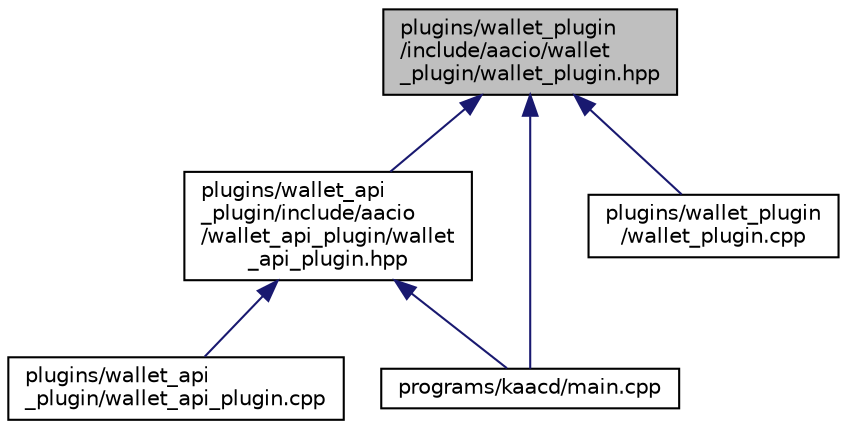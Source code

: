 digraph "plugins/wallet_plugin/include/aacio/wallet_plugin/wallet_plugin.hpp"
{
  edge [fontname="Helvetica",fontsize="10",labelfontname="Helvetica",labelfontsize="10"];
  node [fontname="Helvetica",fontsize="10",shape=record];
  Node153 [label="plugins/wallet_plugin\l/include/aacio/wallet\l_plugin/wallet_plugin.hpp",height=0.2,width=0.4,color="black", fillcolor="grey75", style="filled", fontcolor="black"];
  Node153 -> Node154 [dir="back",color="midnightblue",fontsize="10",style="solid"];
  Node154 [label="plugins/wallet_api\l_plugin/include/aacio\l/wallet_api_plugin/wallet\l_api_plugin.hpp",height=0.2,width=0.4,color="black", fillcolor="white", style="filled",URL="$wallet__api__plugin_8hpp.html"];
  Node154 -> Node155 [dir="back",color="midnightblue",fontsize="10",style="solid"];
  Node155 [label="plugins/wallet_api\l_plugin/wallet_api_plugin.cpp",height=0.2,width=0.4,color="black", fillcolor="white", style="filled",URL="$wallet__api__plugin_8cpp.html"];
  Node154 -> Node156 [dir="back",color="midnightblue",fontsize="10",style="solid"];
  Node156 [label="programs/kaacd/main.cpp",height=0.2,width=0.4,color="black", fillcolor="white", style="filled",URL="$programs_2kaacd_2main_8cpp.html"];
  Node153 -> Node157 [dir="back",color="midnightblue",fontsize="10",style="solid"];
  Node157 [label="plugins/wallet_plugin\l/wallet_plugin.cpp",height=0.2,width=0.4,color="black", fillcolor="white", style="filled",URL="$wallet__plugin_8cpp.html"];
  Node153 -> Node156 [dir="back",color="midnightblue",fontsize="10",style="solid"];
}
